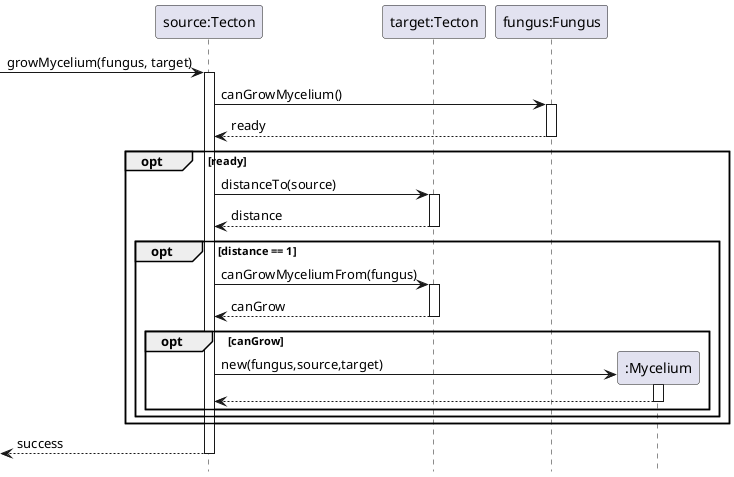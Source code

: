 @startuml Mycelium/mycelium-grow
hide footbox

participant "source:Tecton" as source
participant "target:Tecton" as target
participant "fungus:Fungus" as fungus
participant ":Mycelium" as mycelium

-> source : growMycelium(fungus, target)
activate source

source -> fungus : canGrowMycelium()
activate fungus
return ready
opt ready
    source -> target : distanceTo(source)
    activate target
    return distance
    opt distance == 1
    'TODO MIAFASZ'
        source -> target : canGrowMyceliumFrom(fungus) 
        'check (gombatest or mycelium) and (mycelium species count < limit)
        activate target
        return canGrow

        opt canGrow
            create mycelium
            source -> mycelium : new(fungus,source,target)
            activate mycelium
            return
        end
    end
end
<-- source : success
deactivate source


@enduml
